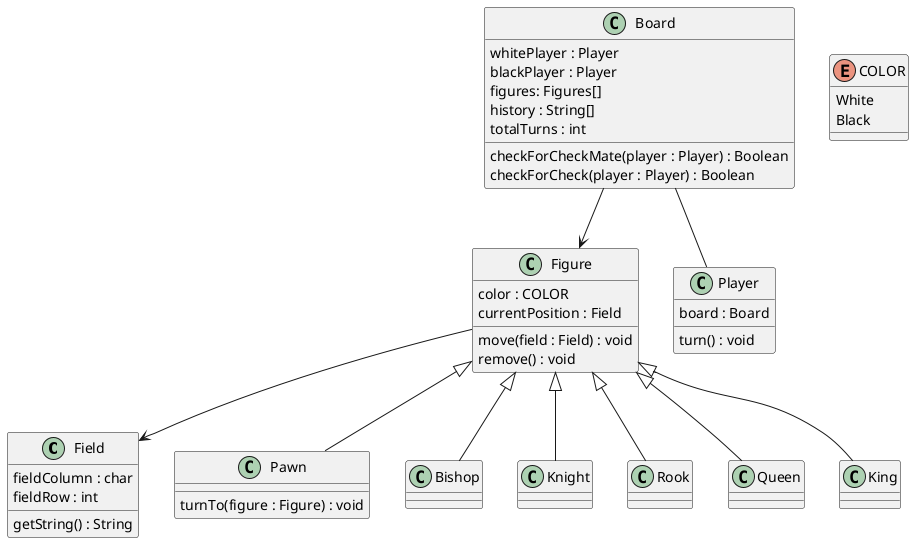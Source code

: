 @startuml ClassOverview
class Field
Field : fieldColumn : char
Field : fieldRow : int 
Field : getString() : String
Board --> Figure
Board : whitePlayer : Player
Board : blackPlayer : Player
Board : figures: Figures[]
Board : checkForCheckMate(player : Player) : Boolean
Board : checkForCheck(player : Player) : Boolean
Board : history : String[]
Board : totalTurns : int
Figure --> Field
enum COLOR 
COLOR : White
COLOR : Black
Figure : color : COLOR
Figure : move(field : Field) : void
Figure : currentPosition : Field 
Figure : remove() : void
Figure <|-- Pawn
Pawn : turnTo(figure : Figure) : void
Figure <|-- Bishop
Figure <|-- Knight
Figure <|-- Rook
Figure <|-- Queen
Figure <|-- King
Board -- Player
Player : turn() : void
Player : board : Board
@enduml